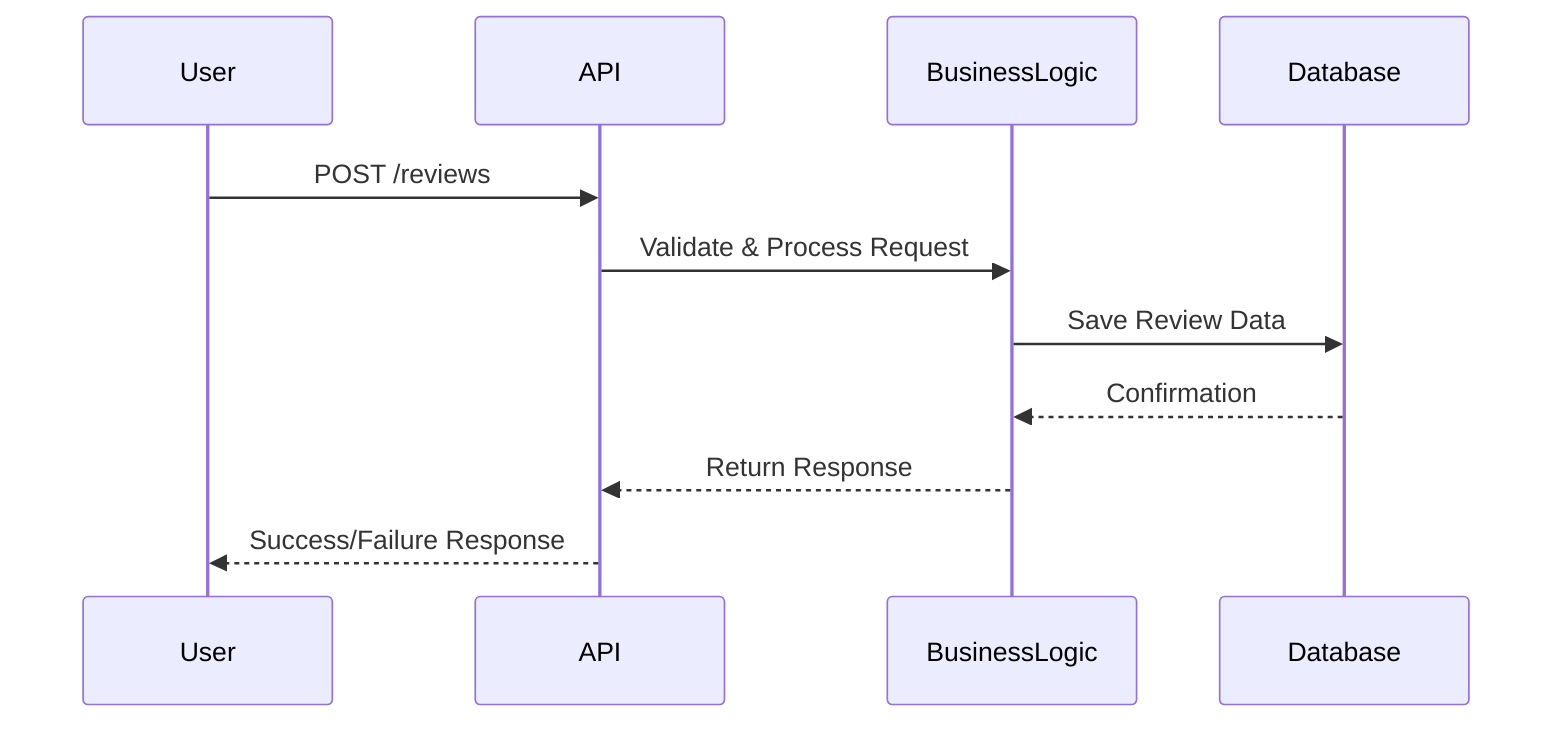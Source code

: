sequenceDiagram
    participant User
    participant API
    participant BusinessLogic
    participant Database

    User->>API: POST /reviews
    API->>BusinessLogic: Validate & Process Request
    BusinessLogic->>Database: Save Review Data
    Database-->>BusinessLogic: Confirmation
    BusinessLogic-->>API: Return Response
    API-->>User: Success/Failure Response